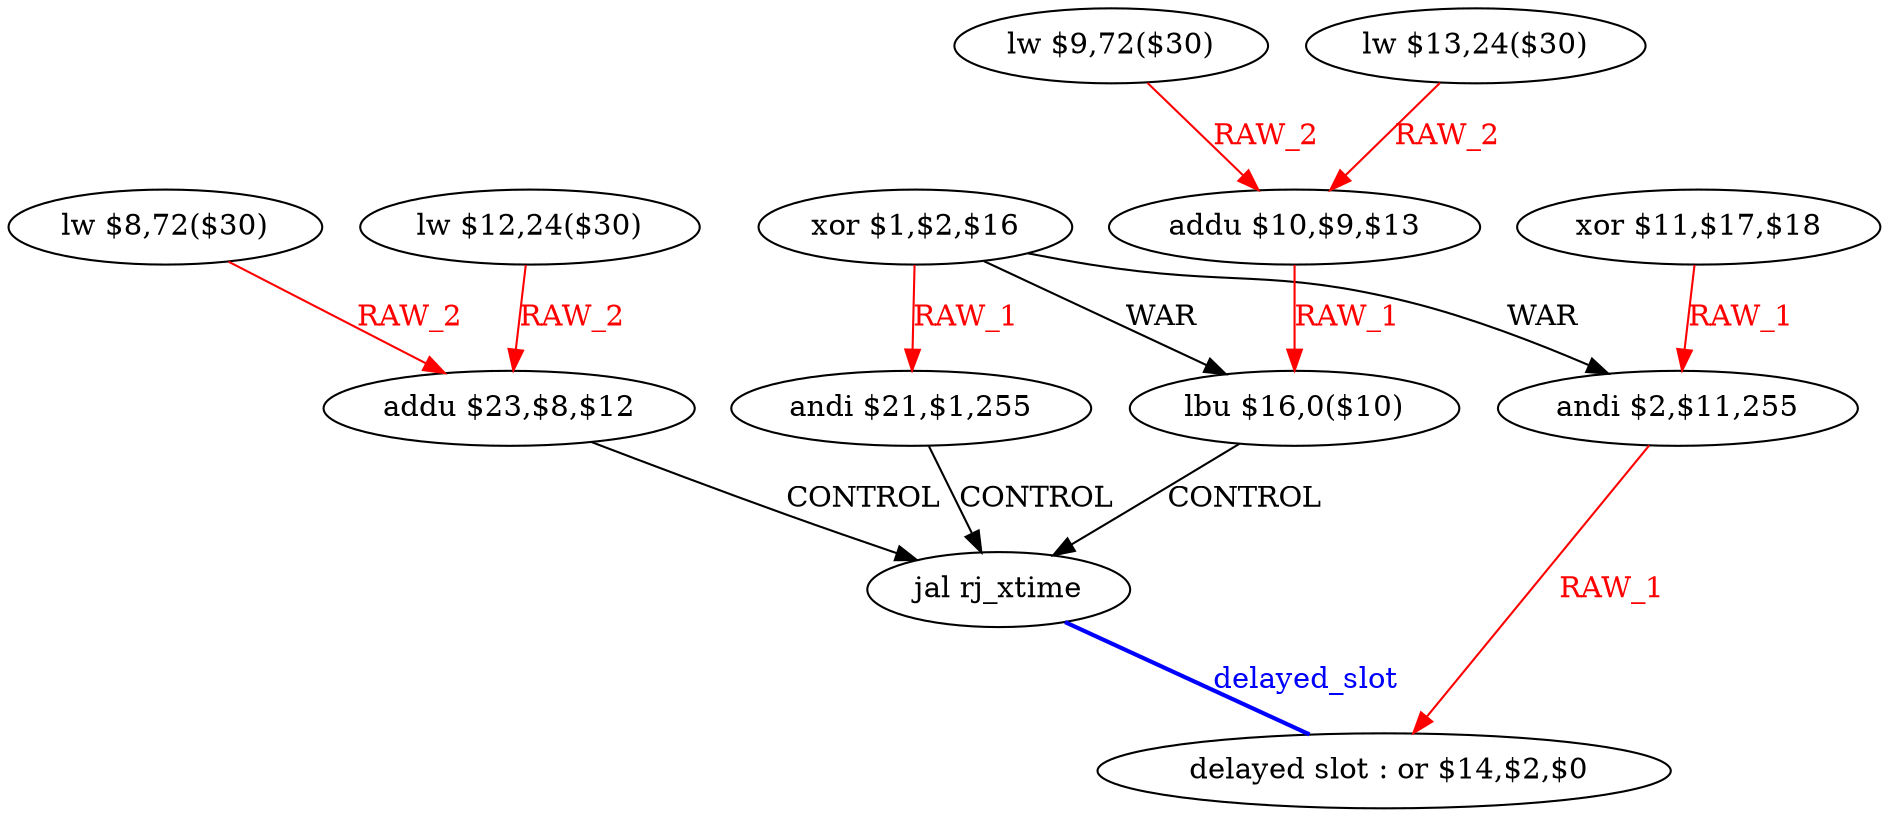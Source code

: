 digraph G1 {
node [shape = ellipse];
i12 [label = " delayed slot : or $14,$2,$0"] ;
i11 ->  i12 [style = bold, dir= none, fontcolor = blue, color = blue, label= "delayed_slot"];
i11 [label = "jal rj_xtime"] ;
i0 [label = "xor $1,$2,$16"] ;
i0 ->  i2 [color = red, fontcolor = red, label= "RAW_1"];
i0 ->  i8 [label= "WAR"];
i0 ->  i10 [label= "WAR"];
i2 [label = "andi $21,$1,255"] ;
i2 ->  i11 [label= "CONTROL"];
i8 [label = "lbu $16,0($10)"] ;
i8 ->  i11 [label= "CONTROL"];
i10 [label = "andi $2,$11,255"] ;
i10 ->  i12 [color = red, fontcolor = red, label= "RAW_1"];
i1 [label = "lw $12,24($30)"] ;
i1 ->  i4 [color = red, fontcolor = red, label= "RAW_2"];
i4 [label = "addu $23,$8,$12"] ;
i4 ->  i11 [label= "CONTROL"];
i3 [label = "lw $8,72($30)"] ;
i3 ->  i4 [color = red, fontcolor = red, label= "RAW_2"];
i5 [label = "lw $9,72($30)"] ;
i5 ->  i7 [color = red, fontcolor = red, label= "RAW_2"];
i7 [label = "addu $10,$9,$13"] ;
i7 ->  i8 [color = red, fontcolor = red, label= "RAW_1"];
i6 [label = "lw $13,24($30)"] ;
i6 ->  i7 [color = red, fontcolor = red, label= "RAW_2"];
i9 [label = "xor $11,$17,$18"] ;
i9 ->  i10 [color = red, fontcolor = red, label= "RAW_1"];
}
